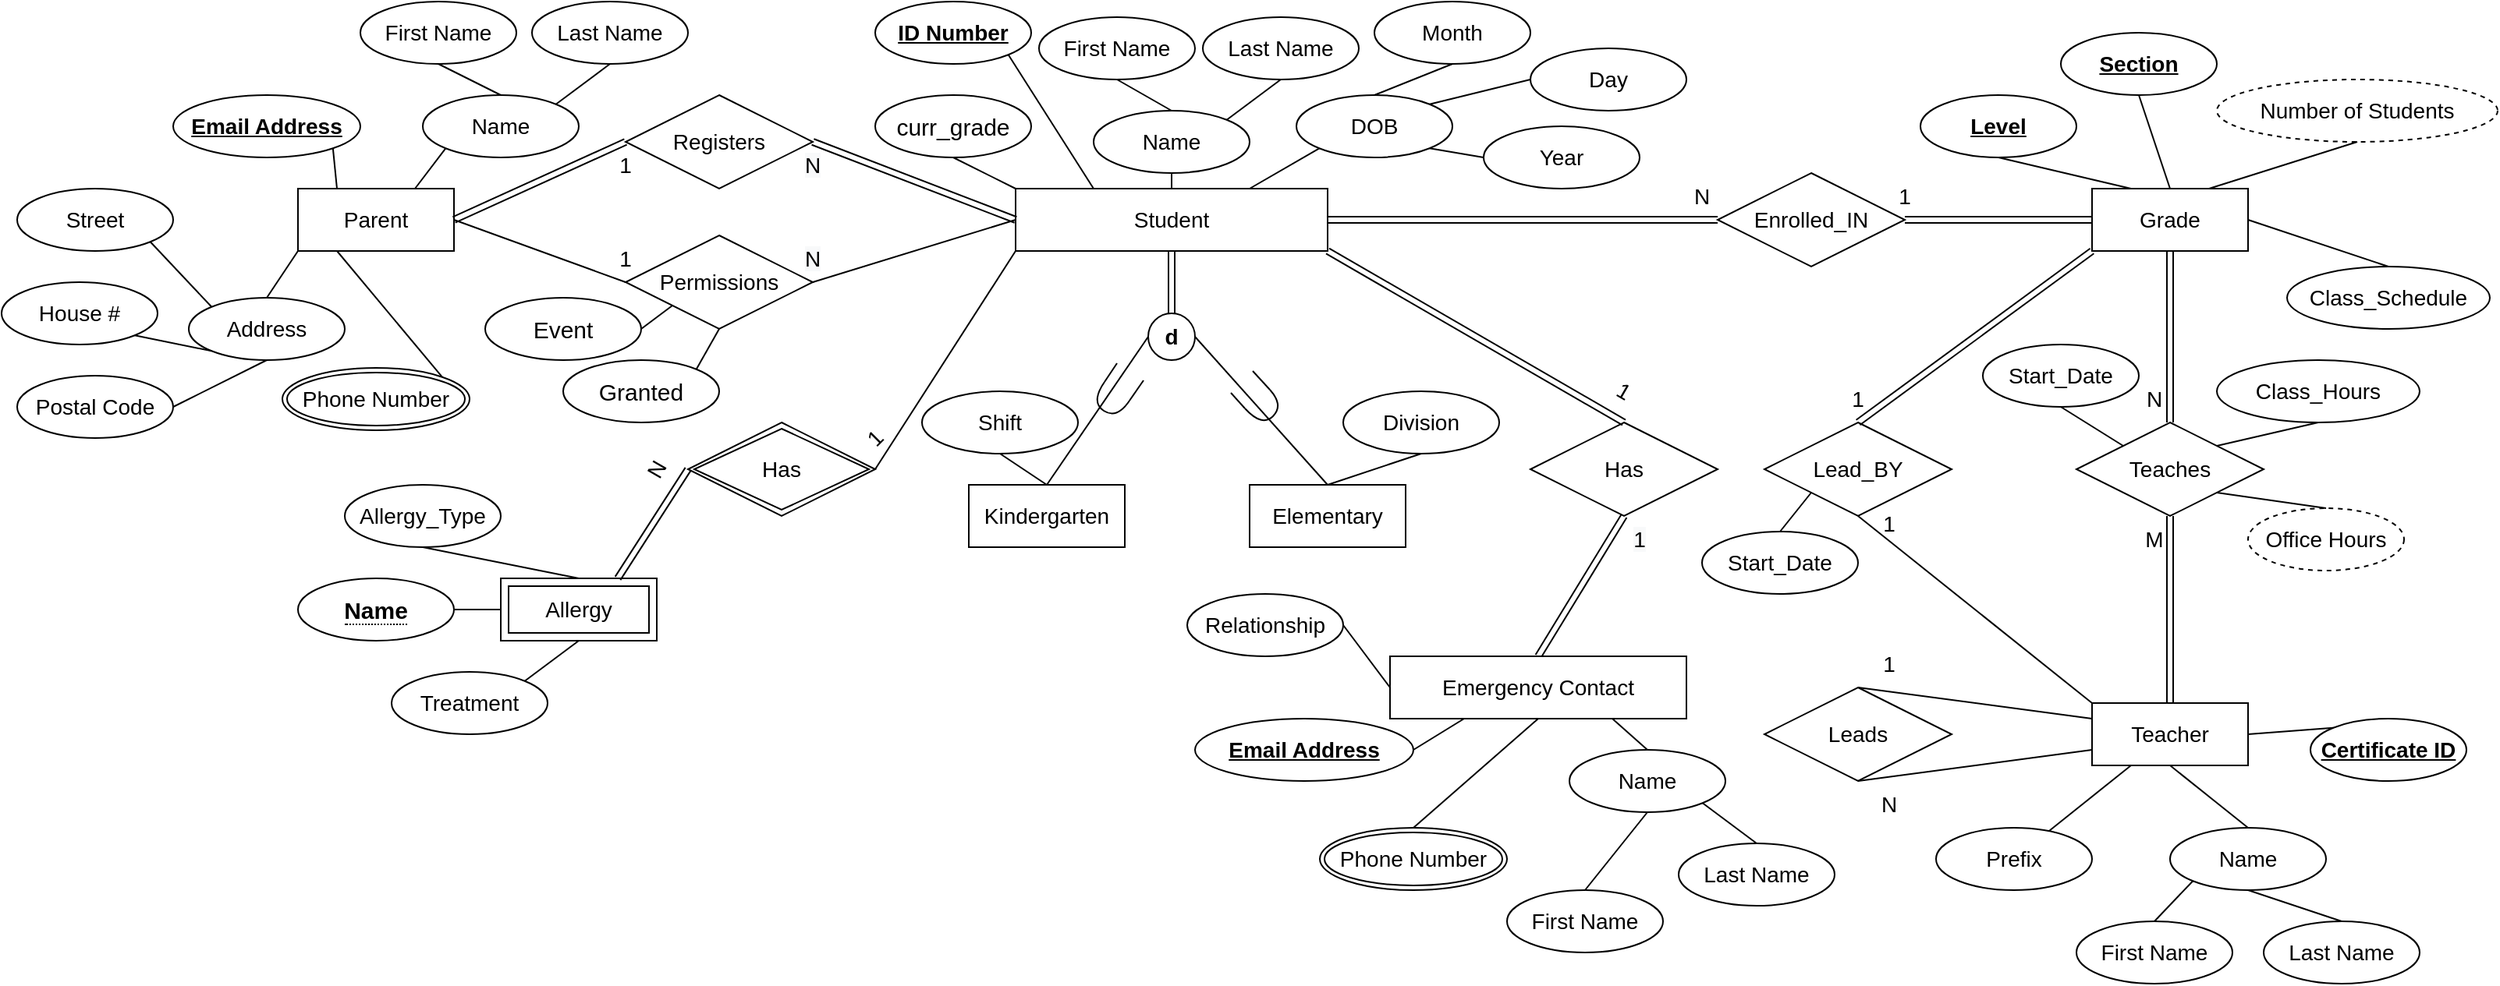 <mxfile version="20.3.7" type="github">
  <diagram id="R2lEEEUBdFMjLlhIrx00" name="Entities">
    <mxGraphModel dx="1976" dy="684" grid="1" gridSize="10" guides="1" tooltips="1" connect="1" arrows="1" fold="1" page="1" pageScale="1" pageWidth="850" pageHeight="1100" math="0" shadow="0" extFonts="Permanent Marker^https://fonts.googleapis.com/css?family=Permanent+Marker">
      <root>
        <mxCell id="0" />
        <mxCell id="1" parent="0" />
        <mxCell id="j6ZGLxwOGD2uzRcKHzLd-1" value="&lt;font style=&quot;font-size: 14px;&quot;&gt;Student&lt;/font&gt;" style="whiteSpace=wrap;html=1;align=center;" vertex="1" parent="1">
          <mxGeometry x="210" y="190" width="200" height="40" as="geometry" />
        </mxCell>
        <mxCell id="j6ZGLxwOGD2uzRcKHzLd-2" value="&lt;u&gt;&lt;b&gt;ID Number&lt;/b&gt;&lt;/u&gt;" style="ellipse;whiteSpace=wrap;html=1;align=center;fontSize=14;" vertex="1" parent="1">
          <mxGeometry x="120" y="70" width="100" height="40" as="geometry" />
        </mxCell>
        <mxCell id="j6ZGLxwOGD2uzRcKHzLd-4" value="" style="endArrow=none;html=1;rounded=0;fontSize=14;entryX=1;entryY=1;entryDx=0;entryDy=0;exitX=0.25;exitY=0;exitDx=0;exitDy=0;" edge="1" parent="1" source="j6ZGLxwOGD2uzRcKHzLd-1" target="j6ZGLxwOGD2uzRcKHzLd-2">
          <mxGeometry relative="1" as="geometry">
            <mxPoint x="380" y="280" as="sourcePoint" />
            <mxPoint x="340" y="140" as="targetPoint" />
          </mxGeometry>
        </mxCell>
        <mxCell id="j6ZGLxwOGD2uzRcKHzLd-6" value="Name" style="ellipse;whiteSpace=wrap;html=1;align=center;fontSize=14;" vertex="1" parent="1">
          <mxGeometry x="260" y="140" width="100" height="40" as="geometry" />
        </mxCell>
        <mxCell id="j6ZGLxwOGD2uzRcKHzLd-7" value="" style="endArrow=none;html=1;rounded=0;fontSize=14;exitX=0.5;exitY=0;exitDx=0;exitDy=0;entryX=0.5;entryY=1;entryDx=0;entryDy=0;" edge="1" parent="1" source="j6ZGLxwOGD2uzRcKHzLd-1" target="j6ZGLxwOGD2uzRcKHzLd-6">
          <mxGeometry relative="1" as="geometry">
            <mxPoint x="380" y="280" as="sourcePoint" />
            <mxPoint x="540" y="280" as="targetPoint" />
          </mxGeometry>
        </mxCell>
        <mxCell id="j6ZGLxwOGD2uzRcKHzLd-8" value="Last Name" style="ellipse;whiteSpace=wrap;html=1;align=center;fontSize=14;" vertex="1" parent="1">
          <mxGeometry x="330" y="80" width="100" height="40" as="geometry" />
        </mxCell>
        <mxCell id="j6ZGLxwOGD2uzRcKHzLd-9" value="First Name" style="ellipse;whiteSpace=wrap;html=1;align=center;fontSize=14;" vertex="1" parent="1">
          <mxGeometry x="225" y="80" width="100" height="40" as="geometry" />
        </mxCell>
        <mxCell id="j6ZGLxwOGD2uzRcKHzLd-10" value="" style="endArrow=none;html=1;rounded=0;fontSize=14;exitX=0.5;exitY=1;exitDx=0;exitDy=0;entryX=0.5;entryY=0;entryDx=0;entryDy=0;" edge="1" parent="1" source="j6ZGLxwOGD2uzRcKHzLd-9" target="j6ZGLxwOGD2uzRcKHzLd-6">
          <mxGeometry relative="1" as="geometry">
            <mxPoint x="380" y="280" as="sourcePoint" />
            <mxPoint x="540" y="280" as="targetPoint" />
          </mxGeometry>
        </mxCell>
        <mxCell id="j6ZGLxwOGD2uzRcKHzLd-11" value="" style="endArrow=none;html=1;rounded=0;fontSize=14;exitX=1;exitY=0;exitDx=0;exitDy=0;entryX=0.5;entryY=1;entryDx=0;entryDy=0;" edge="1" parent="1" source="j6ZGLxwOGD2uzRcKHzLd-6" target="j6ZGLxwOGD2uzRcKHzLd-8">
          <mxGeometry width="50" height="50" relative="1" as="geometry">
            <mxPoint x="430" y="300" as="sourcePoint" />
            <mxPoint x="480" y="250" as="targetPoint" />
          </mxGeometry>
        </mxCell>
        <mxCell id="j6ZGLxwOGD2uzRcKHzLd-12" value="DOB" style="ellipse;whiteSpace=wrap;html=1;align=center;fontSize=14;" vertex="1" parent="1">
          <mxGeometry x="390" y="130" width="100" height="40" as="geometry" />
        </mxCell>
        <mxCell id="j6ZGLxwOGD2uzRcKHzLd-13" value="" style="endArrow=none;html=1;rounded=0;fontSize=14;entryX=0;entryY=1;entryDx=0;entryDy=0;exitX=0.75;exitY=0;exitDx=0;exitDy=0;" edge="1" parent="1" source="j6ZGLxwOGD2uzRcKHzLd-1" target="j6ZGLxwOGD2uzRcKHzLd-12">
          <mxGeometry width="50" height="50" relative="1" as="geometry">
            <mxPoint x="430" y="300" as="sourcePoint" />
            <mxPoint x="480" y="250" as="targetPoint" />
          </mxGeometry>
        </mxCell>
        <mxCell id="j6ZGLxwOGD2uzRcKHzLd-14" value="Day" style="ellipse;whiteSpace=wrap;html=1;align=center;fontSize=14;" vertex="1" parent="1">
          <mxGeometry x="540" y="100" width="100" height="40" as="geometry" />
        </mxCell>
        <mxCell id="j6ZGLxwOGD2uzRcKHzLd-15" value="Year" style="ellipse;whiteSpace=wrap;html=1;align=center;fontSize=14;" vertex="1" parent="1">
          <mxGeometry x="510" y="150" width="100" height="40" as="geometry" />
        </mxCell>
        <mxCell id="j6ZGLxwOGD2uzRcKHzLd-16" value="Month" style="ellipse;whiteSpace=wrap;html=1;align=center;fontSize=14;" vertex="1" parent="1">
          <mxGeometry x="440" y="70" width="100" height="40" as="geometry" />
        </mxCell>
        <mxCell id="j6ZGLxwOGD2uzRcKHzLd-17" value="" style="endArrow=none;html=1;rounded=0;fontSize=14;entryX=0.5;entryY=0;entryDx=0;entryDy=0;exitX=0.5;exitY=1;exitDx=0;exitDy=0;" edge="1" parent="1" source="j6ZGLxwOGD2uzRcKHzLd-16" target="j6ZGLxwOGD2uzRcKHzLd-12">
          <mxGeometry width="50" height="50" relative="1" as="geometry">
            <mxPoint x="430" y="300" as="sourcePoint" />
            <mxPoint x="480" y="250" as="targetPoint" />
          </mxGeometry>
        </mxCell>
        <mxCell id="j6ZGLxwOGD2uzRcKHzLd-18" value="" style="endArrow=none;html=1;rounded=0;fontSize=14;entryX=1;entryY=0;entryDx=0;entryDy=0;exitX=0;exitY=0.5;exitDx=0;exitDy=0;" edge="1" parent="1" source="j6ZGLxwOGD2uzRcKHzLd-14" target="j6ZGLxwOGD2uzRcKHzLd-12">
          <mxGeometry width="50" height="50" relative="1" as="geometry">
            <mxPoint x="430" y="300" as="sourcePoint" />
            <mxPoint x="480" y="250" as="targetPoint" />
          </mxGeometry>
        </mxCell>
        <mxCell id="j6ZGLxwOGD2uzRcKHzLd-19" value="" style="endArrow=none;html=1;rounded=0;fontSize=14;entryX=1;entryY=1;entryDx=0;entryDy=0;exitX=0;exitY=0.5;exitDx=0;exitDy=0;" edge="1" parent="1" source="j6ZGLxwOGD2uzRcKHzLd-15" target="j6ZGLxwOGD2uzRcKHzLd-12">
          <mxGeometry width="50" height="50" relative="1" as="geometry">
            <mxPoint x="430" y="300" as="sourcePoint" />
            <mxPoint x="480" y="250" as="targetPoint" />
          </mxGeometry>
        </mxCell>
        <mxCell id="j6ZGLxwOGD2uzRcKHzLd-20" value="&lt;span data-reactroot=&quot;&quot; class=&quot;notion-enable-hover&quot; data-token-index=&quot;0&quot; style=&quot;&quot;&gt;Kindergarten&lt;/span&gt;" style="whiteSpace=wrap;html=1;align=center;fontSize=14;" vertex="1" parent="1">
          <mxGeometry x="180" y="380" width="100" height="40" as="geometry" />
        </mxCell>
        <mxCell id="j6ZGLxwOGD2uzRcKHzLd-21" value="&lt;span data-reactroot=&quot;&quot; class=&quot;notion-enable-hover&quot; data-token-index=&quot;0&quot; style=&quot;&quot;&gt;Elementary&lt;/span&gt;" style="whiteSpace=wrap;html=1;align=center;fontSize=14;" vertex="1" parent="1">
          <mxGeometry x="360" y="380" width="100" height="40" as="geometry" />
        </mxCell>
        <mxCell id="j6ZGLxwOGD2uzRcKHzLd-22" value="&lt;b&gt;d&lt;/b&gt;" style="ellipse;whiteSpace=wrap;html=1;aspect=fixed;fontSize=14;" vertex="1" parent="1">
          <mxGeometry x="295" y="270" width="30" height="30" as="geometry" />
        </mxCell>
        <mxCell id="j6ZGLxwOGD2uzRcKHzLd-23" value="" style="shape=link;html=1;rounded=0;fontSize=14;entryX=0.5;entryY=1;entryDx=0;entryDy=0;exitX=0.5;exitY=0;exitDx=0;exitDy=0;" edge="1" parent="1" source="j6ZGLxwOGD2uzRcKHzLd-22" target="j6ZGLxwOGD2uzRcKHzLd-1">
          <mxGeometry width="100" relative="1" as="geometry">
            <mxPoint x="330" y="280" as="sourcePoint" />
            <mxPoint x="430" y="280" as="targetPoint" />
          </mxGeometry>
        </mxCell>
        <mxCell id="j6ZGLxwOGD2uzRcKHzLd-24" value="" style="endArrow=none;html=1;rounded=0;fontSize=14;entryX=0;entryY=0.5;entryDx=0;entryDy=0;exitX=0.5;exitY=0;exitDx=0;exitDy=0;" edge="1" parent="1" source="j6ZGLxwOGD2uzRcKHzLd-20" target="j6ZGLxwOGD2uzRcKHzLd-22">
          <mxGeometry width="50" height="50" relative="1" as="geometry">
            <mxPoint x="360" y="300" as="sourcePoint" />
            <mxPoint x="410" y="250" as="targetPoint" />
          </mxGeometry>
        </mxCell>
        <mxCell id="j6ZGLxwOGD2uzRcKHzLd-25" value="" style="endArrow=none;html=1;rounded=0;fontSize=14;entryX=1;entryY=0.5;entryDx=0;entryDy=0;exitX=0.5;exitY=0;exitDx=0;exitDy=0;" edge="1" parent="1" source="j6ZGLxwOGD2uzRcKHzLd-21" target="j6ZGLxwOGD2uzRcKHzLd-22">
          <mxGeometry width="50" height="50" relative="1" as="geometry">
            <mxPoint x="170" y="340" as="sourcePoint" />
            <mxPoint x="305" y="295" as="targetPoint" />
          </mxGeometry>
        </mxCell>
        <mxCell id="j6ZGLxwOGD2uzRcKHzLd-26" value="Shift" style="ellipse;whiteSpace=wrap;html=1;align=center;fontSize=14;" vertex="1" parent="1">
          <mxGeometry x="150" y="320" width="100" height="40" as="geometry" />
        </mxCell>
        <mxCell id="j6ZGLxwOGD2uzRcKHzLd-27" value="Division" style="ellipse;whiteSpace=wrap;html=1;align=center;fontSize=14;" vertex="1" parent="1">
          <mxGeometry x="420" y="320" width="100" height="40" as="geometry" />
        </mxCell>
        <mxCell id="j6ZGLxwOGD2uzRcKHzLd-28" value="" style="endArrow=none;html=1;rounded=0;fontSize=14;entryX=0.5;entryY=1;entryDx=0;entryDy=0;exitX=0.5;exitY=0;exitDx=0;exitDy=0;" edge="1" parent="1" source="j6ZGLxwOGD2uzRcKHzLd-20" target="j6ZGLxwOGD2uzRcKHzLd-26">
          <mxGeometry width="50" height="50" relative="1" as="geometry">
            <mxPoint x="430" y="350" as="sourcePoint" />
            <mxPoint x="480" y="300" as="targetPoint" />
          </mxGeometry>
        </mxCell>
        <mxCell id="j6ZGLxwOGD2uzRcKHzLd-29" value="" style="endArrow=none;html=1;rounded=0;fontSize=14;entryX=0.5;entryY=1;entryDx=0;entryDy=0;exitX=0.5;exitY=0;exitDx=0;exitDy=0;" edge="1" parent="1" source="j6ZGLxwOGD2uzRcKHzLd-21" target="j6ZGLxwOGD2uzRcKHzLd-27">
          <mxGeometry width="50" height="50" relative="1" as="geometry">
            <mxPoint x="310" y="350" as="sourcePoint" />
            <mxPoint x="360" y="300" as="targetPoint" />
          </mxGeometry>
        </mxCell>
        <mxCell id="j6ZGLxwOGD2uzRcKHzLd-33" value="&lt;meta charset=&quot;utf-8&quot;&gt;&lt;span style=&quot;color: rgb(0, 0, 0); font-family: Helvetica; font-size: 14px; font-style: normal; font-variant-ligatures: normal; font-variant-caps: normal; font-weight: 400; letter-spacing: normal; orphans: 2; text-align: center; text-indent: 0px; text-transform: none; widows: 2; word-spacing: 0px; -webkit-text-stroke-width: 0px; background-color: rgb(248, 249, 250); text-decoration-thickness: initial; text-decoration-style: initial; text-decoration-color: initial; float: none; display: inline !important;&quot;&gt;N&lt;/span&gt;" style="text;html=1;strokeColor=none;fillColor=none;align=center;verticalAlign=middle;whiteSpace=wrap;rounded=0;fontSize=14;" vertex="1" parent="1">
          <mxGeometry x="50" y="160" width="60" height="30" as="geometry" />
        </mxCell>
        <mxCell id="j6ZGLxwOGD2uzRcKHzLd-36" value="Registers" style="shape=rhombus;perimeter=rhombusPerimeter;whiteSpace=wrap;html=1;align=center;fontSize=14;" vertex="1" parent="1">
          <mxGeometry x="-40" y="130" width="120" height="60" as="geometry" />
        </mxCell>
        <mxCell id="j6ZGLxwOGD2uzRcKHzLd-37" value="Parent" style="whiteSpace=wrap;html=1;align=center;fontSize=14;" vertex="1" parent="1">
          <mxGeometry x="-250" y="190" width="100" height="40" as="geometry" />
        </mxCell>
        <mxCell id="j6ZGLxwOGD2uzRcKHzLd-39" value="1" style="text;html=1;strokeColor=none;fillColor=none;align=center;verticalAlign=middle;whiteSpace=wrap;rounded=0;fontSize=14;" vertex="1" parent="1">
          <mxGeometry x="-70" y="160" width="60" height="30" as="geometry" />
        </mxCell>
        <mxCell id="j6ZGLxwOGD2uzRcKHzLd-41" value="Name" style="ellipse;whiteSpace=wrap;html=1;align=center;fontSize=14;" vertex="1" parent="1">
          <mxGeometry x="-170" y="130" width="100" height="40" as="geometry" />
        </mxCell>
        <mxCell id="j6ZGLxwOGD2uzRcKHzLd-42" value="Last Name" style="ellipse;whiteSpace=wrap;html=1;align=center;fontSize=14;" vertex="1" parent="1">
          <mxGeometry x="-100" y="70" width="100" height="40" as="geometry" />
        </mxCell>
        <mxCell id="j6ZGLxwOGD2uzRcKHzLd-43" value="First Name" style="ellipse;whiteSpace=wrap;html=1;align=center;fontSize=14;" vertex="1" parent="1">
          <mxGeometry x="-210" y="70" width="100" height="40" as="geometry" />
        </mxCell>
        <mxCell id="j6ZGLxwOGD2uzRcKHzLd-44" value="" style="endArrow=none;html=1;rounded=0;fontSize=14;exitX=0.5;exitY=1;exitDx=0;exitDy=0;entryX=0.5;entryY=0;entryDx=0;entryDy=0;" edge="1" parent="1" source="j6ZGLxwOGD2uzRcKHzLd-43" target="j6ZGLxwOGD2uzRcKHzLd-41">
          <mxGeometry relative="1" as="geometry">
            <mxPoint x="-50" y="270" as="sourcePoint" />
            <mxPoint x="110" y="270" as="targetPoint" />
          </mxGeometry>
        </mxCell>
        <mxCell id="j6ZGLxwOGD2uzRcKHzLd-45" value="" style="endArrow=none;html=1;rounded=0;fontSize=14;exitX=1;exitY=0;exitDx=0;exitDy=0;entryX=0.5;entryY=1;entryDx=0;entryDy=0;" edge="1" parent="1" source="j6ZGLxwOGD2uzRcKHzLd-41" target="j6ZGLxwOGD2uzRcKHzLd-42">
          <mxGeometry width="50" height="50" relative="1" as="geometry">
            <mxPoint y="290" as="sourcePoint" />
            <mxPoint x="50" y="240" as="targetPoint" />
          </mxGeometry>
        </mxCell>
        <mxCell id="j6ZGLxwOGD2uzRcKHzLd-46" value="" style="endArrow=none;html=1;rounded=0;fontSize=14;entryX=0;entryY=1;entryDx=0;entryDy=0;exitX=0.75;exitY=0;exitDx=0;exitDy=0;" edge="1" parent="1" source="j6ZGLxwOGD2uzRcKHzLd-37" target="j6ZGLxwOGD2uzRcKHzLd-41">
          <mxGeometry relative="1" as="geometry">
            <mxPoint x="-210" y="200" as="sourcePoint" />
            <mxPoint x="-50" y="200" as="targetPoint" />
          </mxGeometry>
        </mxCell>
        <mxCell id="j6ZGLxwOGD2uzRcKHzLd-47" value="&lt;b&gt;Email Address&lt;/b&gt;" style="ellipse;whiteSpace=wrap;html=1;align=center;fontStyle=4;fontSize=14;" vertex="1" parent="1">
          <mxGeometry x="-330" y="130" width="120" height="40" as="geometry" />
        </mxCell>
        <mxCell id="j6ZGLxwOGD2uzRcKHzLd-48" value="" style="endArrow=none;html=1;rounded=0;fontSize=14;exitX=1;exitY=1;exitDx=0;exitDy=0;entryX=0.25;entryY=0;entryDx=0;entryDy=0;" edge="1" parent="1" source="j6ZGLxwOGD2uzRcKHzLd-47" target="j6ZGLxwOGD2uzRcKHzLd-37">
          <mxGeometry relative="1" as="geometry">
            <mxPoint x="-210" y="200" as="sourcePoint" />
            <mxPoint x="-50" y="200" as="targetPoint" />
          </mxGeometry>
        </mxCell>
        <mxCell id="j6ZGLxwOGD2uzRcKHzLd-54" value="Address" style="ellipse;whiteSpace=wrap;html=1;align=center;fontSize=14;" vertex="1" parent="1">
          <mxGeometry x="-320" y="260" width="100" height="40" as="geometry" />
        </mxCell>
        <mxCell id="j6ZGLxwOGD2uzRcKHzLd-56" value="" style="endArrow=none;html=1;rounded=0;fontSize=14;entryX=0;entryY=1;entryDx=0;entryDy=0;exitX=0.5;exitY=0;exitDx=0;exitDy=0;" edge="1" parent="1" source="j6ZGLxwOGD2uzRcKHzLd-54" target="j6ZGLxwOGD2uzRcKHzLd-37">
          <mxGeometry relative="1" as="geometry">
            <mxPoint x="-210" y="200" as="sourcePoint" />
            <mxPoint x="-50" y="200" as="targetPoint" />
          </mxGeometry>
        </mxCell>
        <mxCell id="j6ZGLxwOGD2uzRcKHzLd-58" value="Postal Code" style="ellipse;whiteSpace=wrap;html=1;align=center;fontSize=14;" vertex="1" parent="1">
          <mxGeometry x="-430" y="310" width="100" height="40" as="geometry" />
        </mxCell>
        <mxCell id="j6ZGLxwOGD2uzRcKHzLd-59" value="House #" style="ellipse;whiteSpace=wrap;html=1;align=center;fontSize=14;" vertex="1" parent="1">
          <mxGeometry x="-440" y="250" width="100" height="40" as="geometry" />
        </mxCell>
        <mxCell id="j6ZGLxwOGD2uzRcKHzLd-60" value="Street" style="ellipse;whiteSpace=wrap;html=1;align=center;fontSize=14;" vertex="1" parent="1">
          <mxGeometry x="-430" y="190" width="100" height="40" as="geometry" />
        </mxCell>
        <mxCell id="j6ZGLxwOGD2uzRcKHzLd-61" value="" style="endArrow=none;html=1;rounded=0;fontSize=14;exitX=1;exitY=1;exitDx=0;exitDy=0;entryX=0;entryY=0;entryDx=0;entryDy=0;" edge="1" parent="1" source="j6ZGLxwOGD2uzRcKHzLd-60" target="j6ZGLxwOGD2uzRcKHzLd-54">
          <mxGeometry relative="1" as="geometry">
            <mxPoint x="-210" y="200" as="sourcePoint" />
            <mxPoint x="-50" y="200" as="targetPoint" />
          </mxGeometry>
        </mxCell>
        <mxCell id="j6ZGLxwOGD2uzRcKHzLd-62" value="" style="endArrow=none;html=1;rounded=0;fontSize=14;exitX=1;exitY=1;exitDx=0;exitDy=0;entryX=0;entryY=1;entryDx=0;entryDy=0;" edge="1" parent="1" source="j6ZGLxwOGD2uzRcKHzLd-59" target="j6ZGLxwOGD2uzRcKHzLd-54">
          <mxGeometry relative="1" as="geometry">
            <mxPoint x="-210" y="200" as="sourcePoint" />
            <mxPoint x="-50" y="200" as="targetPoint" />
          </mxGeometry>
        </mxCell>
        <mxCell id="j6ZGLxwOGD2uzRcKHzLd-63" value="" style="endArrow=none;html=1;rounded=0;fontSize=14;exitX=0.5;exitY=1;exitDx=0;exitDy=0;entryX=1;entryY=0.5;entryDx=0;entryDy=0;" edge="1" parent="1" source="j6ZGLxwOGD2uzRcKHzLd-54" target="j6ZGLxwOGD2uzRcKHzLd-58">
          <mxGeometry relative="1" as="geometry">
            <mxPoint x="-210" y="200" as="sourcePoint" />
            <mxPoint x="-50" y="200" as="targetPoint" />
          </mxGeometry>
        </mxCell>
        <mxCell id="j6ZGLxwOGD2uzRcKHzLd-64" value="Phone Number" style="ellipse;shape=doubleEllipse;margin=3;whiteSpace=wrap;html=1;align=center;fontSize=14;" vertex="1" parent="1">
          <mxGeometry x="-260" y="305" width="120" height="40" as="geometry" />
        </mxCell>
        <mxCell id="j6ZGLxwOGD2uzRcKHzLd-65" value="" style="endArrow=none;html=1;rounded=0;fontSize=14;exitX=0.25;exitY=1;exitDx=0;exitDy=0;entryX=1;entryY=0;entryDx=0;entryDy=0;" edge="1" parent="1" source="j6ZGLxwOGD2uzRcKHzLd-37" target="j6ZGLxwOGD2uzRcKHzLd-64">
          <mxGeometry relative="1" as="geometry">
            <mxPoint x="-210" y="190" as="sourcePoint" />
            <mxPoint x="-50" y="190" as="targetPoint" />
          </mxGeometry>
        </mxCell>
        <mxCell id="j6ZGLxwOGD2uzRcKHzLd-66" value="Has" style="shape=rhombus;double=1;perimeter=rhombusPerimeter;whiteSpace=wrap;html=1;align=center;fontSize=14;" vertex="1" parent="1">
          <mxGeometry y="340" width="120" height="60" as="geometry" />
        </mxCell>
        <mxCell id="j6ZGLxwOGD2uzRcKHzLd-67" value="" style="endArrow=none;html=1;rounded=0;fontSize=14;entryX=0;entryY=1;entryDx=0;entryDy=0;exitX=1;exitY=0.5;exitDx=0;exitDy=0;" edge="1" parent="1" source="j6ZGLxwOGD2uzRcKHzLd-66" target="j6ZGLxwOGD2uzRcKHzLd-1">
          <mxGeometry relative="1" as="geometry">
            <mxPoint x="-50" y="260" as="sourcePoint" />
            <mxPoint x="110" y="260" as="targetPoint" />
          </mxGeometry>
        </mxCell>
        <mxCell id="j6ZGLxwOGD2uzRcKHzLd-68" value="1" style="text;html=1;strokeColor=none;fillColor=none;align=center;verticalAlign=middle;whiteSpace=wrap;rounded=0;fontSize=14;rotation=-45;" vertex="1" parent="1">
          <mxGeometry x="90" y="335" width="60" height="30" as="geometry" />
        </mxCell>
        <mxCell id="j6ZGLxwOGD2uzRcKHzLd-69" value="Allergy" style="shape=ext;margin=3;double=1;whiteSpace=wrap;html=1;align=center;fontSize=14;" vertex="1" parent="1">
          <mxGeometry x="-120" y="440" width="100" height="40" as="geometry" />
        </mxCell>
        <mxCell id="j6ZGLxwOGD2uzRcKHzLd-71" value="N" style="text;html=1;strokeColor=none;fillColor=none;align=center;verticalAlign=middle;whiteSpace=wrap;rounded=0;fontSize=14;rotation=-60;" vertex="1" parent="1">
          <mxGeometry x="-50" y="355" width="60" height="30" as="geometry" />
        </mxCell>
        <mxCell id="j6ZGLxwOGD2uzRcKHzLd-74" value="Treatment" style="ellipse;whiteSpace=wrap;html=1;align=center;fontSize=14;" vertex="1" parent="1">
          <mxGeometry x="-190" y="500" width="100" height="40" as="geometry" />
        </mxCell>
        <mxCell id="j6ZGLxwOGD2uzRcKHzLd-75" value="" style="endArrow=none;html=1;rounded=0;fontSize=14;entryX=0.5;entryY=0;entryDx=0;entryDy=0;exitX=0.5;exitY=1;exitDx=0;exitDy=0;" edge="1" parent="1" source="j6ZGLxwOGD2uzRcKHzLd-202" target="j6ZGLxwOGD2uzRcKHzLd-69">
          <mxGeometry relative="1" as="geometry">
            <mxPoint x="-140" y="420" as="sourcePoint" />
            <mxPoint x="-60" y="430" as="targetPoint" />
          </mxGeometry>
        </mxCell>
        <mxCell id="j6ZGLxwOGD2uzRcKHzLd-76" value="" style="endArrow=none;html=1;rounded=0;fontSize=14;entryX=0;entryY=0.5;entryDx=0;entryDy=0;exitX=1;exitY=0.5;exitDx=0;exitDy=0;" edge="1" parent="1" source="j6ZGLxwOGD2uzRcKHzLd-78" target="j6ZGLxwOGD2uzRcKHzLd-69">
          <mxGeometry relative="1" as="geometry">
            <mxPoint x="-140" y="460" as="sourcePoint" />
            <mxPoint x="-60" y="430" as="targetPoint" />
          </mxGeometry>
        </mxCell>
        <mxCell id="j6ZGLxwOGD2uzRcKHzLd-77" value="" style="endArrow=none;html=1;rounded=0;fontSize=14;entryX=0.5;entryY=1;entryDx=0;entryDy=0;exitX=1;exitY=0;exitDx=0;exitDy=0;" edge="1" parent="1" source="j6ZGLxwOGD2uzRcKHzLd-74" target="j6ZGLxwOGD2uzRcKHzLd-69">
          <mxGeometry relative="1" as="geometry">
            <mxPoint x="-220" y="430" as="sourcePoint" />
            <mxPoint x="-60" y="430" as="targetPoint" />
          </mxGeometry>
        </mxCell>
        <mxCell id="j6ZGLxwOGD2uzRcKHzLd-78" value="&lt;span style=&quot;border-bottom: 1px dotted&quot;&gt;&lt;b&gt;&lt;font style=&quot;font-size: 15px;&quot;&gt;Name&lt;/font&gt;&lt;/b&gt;&lt;/span&gt;" style="ellipse;whiteSpace=wrap;html=1;align=center;fontSize=14;" vertex="1" parent="1">
          <mxGeometry x="-250" y="440" width="100" height="40" as="geometry" />
        </mxCell>
        <mxCell id="j6ZGLxwOGD2uzRcKHzLd-80" value="Has" style="shape=rhombus;perimeter=rhombusPerimeter;whiteSpace=wrap;html=1;align=center;fontSize=14;" vertex="1" parent="1">
          <mxGeometry x="540" y="340" width="120" height="60" as="geometry" />
        </mxCell>
        <mxCell id="j6ZGLxwOGD2uzRcKHzLd-81" value="" style="shape=link;html=1;rounded=0;fontSize=14;entryX=0.5;entryY=1;entryDx=0;entryDy=0;exitX=0.5;exitY=0;exitDx=0;exitDy=0;" edge="1" parent="1" source="j6ZGLxwOGD2uzRcKHzLd-84" target="j6ZGLxwOGD2uzRcKHzLd-80">
          <mxGeometry width="100" relative="1" as="geometry">
            <mxPoint x="600" y="480" as="sourcePoint" />
            <mxPoint x="510" y="300" as="targetPoint" />
          </mxGeometry>
        </mxCell>
        <mxCell id="j6ZGLxwOGD2uzRcKHzLd-82" value="1" style="text;html=1;strokeColor=none;fillColor=none;align=center;verticalAlign=middle;whiteSpace=wrap;rounded=0;fontSize=14;rotation=30;" vertex="1" parent="1">
          <mxGeometry x="570" y="305" width="60" height="30" as="geometry" />
        </mxCell>
        <mxCell id="j6ZGLxwOGD2uzRcKHzLd-83" value="&lt;span style=&quot;color: rgb(0, 0, 0); font-family: Helvetica; font-size: 14px; font-style: normal; font-variant-ligatures: normal; font-variant-caps: normal; font-weight: 400; letter-spacing: normal; orphans: 2; text-align: center; text-indent: 0px; text-transform: none; widows: 2; word-spacing: 0px; -webkit-text-stroke-width: 0px; background-color: rgb(248, 249, 250); text-decoration-thickness: initial; text-decoration-style: initial; text-decoration-color: initial; float: none; display: inline !important;&quot;&gt;1&lt;/span&gt;" style="text;html=1;strokeColor=none;fillColor=none;align=center;verticalAlign=middle;whiteSpace=wrap;rounded=0;fontSize=14;" vertex="1" parent="1">
          <mxGeometry x="580" y="400" width="60" height="30" as="geometry" />
        </mxCell>
        <mxCell id="j6ZGLxwOGD2uzRcKHzLd-84" value="Emergency Contact" style="whiteSpace=wrap;html=1;align=center;fontSize=14;" vertex="1" parent="1">
          <mxGeometry x="450" y="490" width="190" height="40" as="geometry" />
        </mxCell>
        <mxCell id="j6ZGLxwOGD2uzRcKHzLd-85" value="&lt;b&gt;Email Address&lt;/b&gt;" style="ellipse;whiteSpace=wrap;html=1;align=center;fontStyle=4;fontSize=14;" vertex="1" parent="1">
          <mxGeometry x="325" y="530" width="140" height="40" as="geometry" />
        </mxCell>
        <mxCell id="j6ZGLxwOGD2uzRcKHzLd-87" value="Relationship" style="ellipse;whiteSpace=wrap;html=1;align=center;fontSize=14;" vertex="1" parent="1">
          <mxGeometry x="320" y="450" width="100" height="40" as="geometry" />
        </mxCell>
        <mxCell id="j6ZGLxwOGD2uzRcKHzLd-88" value="Name" style="ellipse;whiteSpace=wrap;html=1;align=center;fontSize=14;" vertex="1" parent="1">
          <mxGeometry x="565" y="550" width="100" height="40" as="geometry" />
        </mxCell>
        <mxCell id="j6ZGLxwOGD2uzRcKHzLd-89" value="Last Name" style="ellipse;whiteSpace=wrap;html=1;align=center;fontSize=14;" vertex="1" parent="1">
          <mxGeometry x="635" y="610" width="100" height="40" as="geometry" />
        </mxCell>
        <mxCell id="j6ZGLxwOGD2uzRcKHzLd-90" value="First Name" style="ellipse;whiteSpace=wrap;html=1;align=center;fontSize=14;" vertex="1" parent="1">
          <mxGeometry x="525" y="640" width="100" height="40" as="geometry" />
        </mxCell>
        <mxCell id="j6ZGLxwOGD2uzRcKHzLd-91" value="" style="endArrow=none;html=1;rounded=0;fontSize=14;exitX=1;exitY=0.5;exitDx=0;exitDy=0;entryX=0;entryY=0.5;entryDx=0;entryDy=0;" edge="1" parent="1" source="j6ZGLxwOGD2uzRcKHzLd-87" target="j6ZGLxwOGD2uzRcKHzLd-84">
          <mxGeometry relative="1" as="geometry">
            <mxPoint x="465" y="460" as="sourcePoint" />
            <mxPoint x="625" y="460" as="targetPoint" />
          </mxGeometry>
        </mxCell>
        <mxCell id="j6ZGLxwOGD2uzRcKHzLd-92" value="" style="endArrow=none;html=1;rounded=0;fontSize=14;exitX=1;exitY=0.5;exitDx=0;exitDy=0;entryX=0.25;entryY=1;entryDx=0;entryDy=0;" edge="1" parent="1" source="j6ZGLxwOGD2uzRcKHzLd-85" target="j6ZGLxwOGD2uzRcKHzLd-84">
          <mxGeometry relative="1" as="geometry">
            <mxPoint x="465" y="460" as="sourcePoint" />
            <mxPoint x="625" y="460" as="targetPoint" />
          </mxGeometry>
        </mxCell>
        <mxCell id="j6ZGLxwOGD2uzRcKHzLd-93" value="" style="endArrow=none;html=1;rounded=0;fontSize=14;entryX=0.5;entryY=1;entryDx=0;entryDy=0;exitX=0.5;exitY=0;exitDx=0;exitDy=0;" edge="1" parent="1" source="j6ZGLxwOGD2uzRcKHzLd-203" target="j6ZGLxwOGD2uzRcKHzLd-84">
          <mxGeometry relative="1" as="geometry">
            <mxPoint x="480" y="590" as="sourcePoint" />
            <mxPoint x="625" y="460" as="targetPoint" />
          </mxGeometry>
        </mxCell>
        <mxCell id="j6ZGLxwOGD2uzRcKHzLd-94" value="" style="endArrow=none;html=1;rounded=0;fontSize=14;exitX=0.75;exitY=1;exitDx=0;exitDy=0;entryX=0.5;entryY=0;entryDx=0;entryDy=0;" edge="1" parent="1" source="j6ZGLxwOGD2uzRcKHzLd-84" target="j6ZGLxwOGD2uzRcKHzLd-88">
          <mxGeometry relative="1" as="geometry">
            <mxPoint x="465" y="460" as="sourcePoint" />
            <mxPoint x="625" y="460" as="targetPoint" />
          </mxGeometry>
        </mxCell>
        <mxCell id="j6ZGLxwOGD2uzRcKHzLd-96" value="" style="endArrow=none;html=1;rounded=0;fontSize=14;entryX=0.5;entryY=1;entryDx=0;entryDy=0;exitX=0.5;exitY=0;exitDx=0;exitDy=0;" edge="1" parent="1" source="j6ZGLxwOGD2uzRcKHzLd-90" target="j6ZGLxwOGD2uzRcKHzLd-88">
          <mxGeometry relative="1" as="geometry">
            <mxPoint x="465" y="460" as="sourcePoint" />
            <mxPoint x="625" y="460" as="targetPoint" />
          </mxGeometry>
        </mxCell>
        <mxCell id="j6ZGLxwOGD2uzRcKHzLd-97" value="" style="endArrow=none;html=1;rounded=0;fontSize=14;entryX=0.5;entryY=0;entryDx=0;entryDy=0;exitX=1;exitY=1;exitDx=0;exitDy=0;" edge="1" parent="1" source="j6ZGLxwOGD2uzRcKHzLd-88" target="j6ZGLxwOGD2uzRcKHzLd-89">
          <mxGeometry relative="1" as="geometry">
            <mxPoint x="465" y="460" as="sourcePoint" />
            <mxPoint x="625" y="460" as="targetPoint" />
          </mxGeometry>
        </mxCell>
        <mxCell id="j6ZGLxwOGD2uzRcKHzLd-101" value="Enrolled_IN" style="shape=rhombus;perimeter=rhombusPerimeter;whiteSpace=wrap;html=1;align=center;fontSize=14;" vertex="1" parent="1">
          <mxGeometry x="660" y="180" width="120" height="60" as="geometry" />
        </mxCell>
        <mxCell id="j6ZGLxwOGD2uzRcKHzLd-102" value="Grade" style="whiteSpace=wrap;html=1;align=center;fontSize=14;" vertex="1" parent="1">
          <mxGeometry x="900" y="190" width="100" height="40" as="geometry" />
        </mxCell>
        <mxCell id="j6ZGLxwOGD2uzRcKHzLd-104" value="" style="shape=link;html=1;rounded=0;fontSize=14;exitX=1;exitY=0.5;exitDx=0;exitDy=0;" edge="1" parent="1" source="j6ZGLxwOGD2uzRcKHzLd-1" target="j6ZGLxwOGD2uzRcKHzLd-101">
          <mxGeometry width="100" relative="1" as="geometry">
            <mxPoint x="740" y="280" as="sourcePoint" />
            <mxPoint x="840" y="280" as="targetPoint" />
          </mxGeometry>
        </mxCell>
        <mxCell id="j6ZGLxwOGD2uzRcKHzLd-105" value="" style="shape=link;html=1;rounded=0;fontSize=14;exitX=1;exitY=0.5;exitDx=0;exitDy=0;entryX=0;entryY=0.5;entryDx=0;entryDy=0;" edge="1" parent="1" source="j6ZGLxwOGD2uzRcKHzLd-101" target="j6ZGLxwOGD2uzRcKHzLd-102">
          <mxGeometry width="100" relative="1" as="geometry">
            <mxPoint x="740" y="280" as="sourcePoint" />
            <mxPoint x="840" y="280" as="targetPoint" />
          </mxGeometry>
        </mxCell>
        <mxCell id="j6ZGLxwOGD2uzRcKHzLd-106" value="N" style="text;html=1;strokeColor=none;fillColor=none;align=center;verticalAlign=middle;whiteSpace=wrap;rounded=0;fontSize=14;" vertex="1" parent="1">
          <mxGeometry x="620" y="180" width="60" height="30" as="geometry" />
        </mxCell>
        <mxCell id="j6ZGLxwOGD2uzRcKHzLd-107" value="1" style="text;html=1;strokeColor=none;fillColor=none;align=center;verticalAlign=middle;whiteSpace=wrap;rounded=0;fontSize=14;" vertex="1" parent="1">
          <mxGeometry x="750" y="180" width="60" height="30" as="geometry" />
        </mxCell>
        <mxCell id="j6ZGLxwOGD2uzRcKHzLd-109" value="" style="shape=link;html=1;rounded=0;fontSize=14;entryX=0.5;entryY=0;entryDx=0;entryDy=0;exitX=1;exitY=1;exitDx=0;exitDy=0;" edge="1" parent="1" source="j6ZGLxwOGD2uzRcKHzLd-1" target="j6ZGLxwOGD2uzRcKHzLd-80">
          <mxGeometry width="100" relative="1" as="geometry">
            <mxPoint x="340" y="280" as="sourcePoint" />
            <mxPoint x="440" y="280" as="targetPoint" />
          </mxGeometry>
        </mxCell>
        <mxCell id="j6ZGLxwOGD2uzRcKHzLd-110" value="Teaches" style="shape=rhombus;perimeter=rhombusPerimeter;whiteSpace=wrap;html=1;align=center;fontSize=14;" vertex="1" parent="1">
          <mxGeometry x="890" y="340" width="120" height="60" as="geometry" />
        </mxCell>
        <mxCell id="j6ZGLxwOGD2uzRcKHzLd-111" value="" style="shape=link;html=1;rounded=0;fontSize=14;entryX=0.5;entryY=1;entryDx=0;entryDy=0;exitX=0.5;exitY=0;exitDx=0;exitDy=0;" edge="1" parent="1" source="j6ZGLxwOGD2uzRcKHzLd-110" target="j6ZGLxwOGD2uzRcKHzLd-102">
          <mxGeometry width="100" relative="1" as="geometry">
            <mxPoint x="740" y="350" as="sourcePoint" />
            <mxPoint x="840" y="350" as="targetPoint" />
          </mxGeometry>
        </mxCell>
        <mxCell id="j6ZGLxwOGD2uzRcKHzLd-112" value="Teacher" style="whiteSpace=wrap;html=1;align=center;fontSize=14;" vertex="1" parent="1">
          <mxGeometry x="900" y="520" width="100" height="40" as="geometry" />
        </mxCell>
        <mxCell id="j6ZGLxwOGD2uzRcKHzLd-113" value="" style="shape=link;html=1;rounded=0;fontSize=14;exitX=0.5;exitY=1;exitDx=0;exitDy=0;entryX=0.5;entryY=0;entryDx=0;entryDy=0;" edge="1" parent="1" source="j6ZGLxwOGD2uzRcKHzLd-110" target="j6ZGLxwOGD2uzRcKHzLd-112">
          <mxGeometry width="100" relative="1" as="geometry">
            <mxPoint x="920" y="420" as="sourcePoint" />
            <mxPoint x="1020" y="420" as="targetPoint" />
          </mxGeometry>
        </mxCell>
        <mxCell id="j6ZGLxwOGD2uzRcKHzLd-114" value="Class_Hours" style="ellipse;whiteSpace=wrap;html=1;align=center;fontSize=14;" vertex="1" parent="1">
          <mxGeometry x="980" y="300" width="130" height="40" as="geometry" />
        </mxCell>
        <mxCell id="j6ZGLxwOGD2uzRcKHzLd-115" value="Start_Date" style="ellipse;whiteSpace=wrap;html=1;align=center;fontSize=14;" vertex="1" parent="1">
          <mxGeometry x="830" y="290" width="100" height="40" as="geometry" />
        </mxCell>
        <mxCell id="j6ZGLxwOGD2uzRcKHzLd-116" value="" style="endArrow=none;html=1;rounded=0;fontSize=14;exitX=0.5;exitY=1;exitDx=0;exitDy=0;entryX=0;entryY=0;entryDx=0;entryDy=0;" edge="1" parent="1" source="j6ZGLxwOGD2uzRcKHzLd-115" target="j6ZGLxwOGD2uzRcKHzLd-110">
          <mxGeometry relative="1" as="geometry">
            <mxPoint x="850" y="380" as="sourcePoint" />
            <mxPoint x="1010" y="380" as="targetPoint" />
          </mxGeometry>
        </mxCell>
        <mxCell id="j6ZGLxwOGD2uzRcKHzLd-117" value="" style="endArrow=none;html=1;rounded=0;fontSize=14;entryX=0.5;entryY=1;entryDx=0;entryDy=0;exitX=1;exitY=0;exitDx=0;exitDy=0;" edge="1" parent="1" source="j6ZGLxwOGD2uzRcKHzLd-110" target="j6ZGLxwOGD2uzRcKHzLd-114">
          <mxGeometry relative="1" as="geometry">
            <mxPoint x="850" y="380" as="sourcePoint" />
            <mxPoint x="1010" y="380" as="targetPoint" />
          </mxGeometry>
        </mxCell>
        <mxCell id="j6ZGLxwOGD2uzRcKHzLd-118" value="N" style="text;html=1;strokeColor=none;fillColor=none;align=center;verticalAlign=middle;whiteSpace=wrap;rounded=0;fontSize=14;" vertex="1" parent="1">
          <mxGeometry x="910" y="310" width="60" height="30" as="geometry" />
        </mxCell>
        <mxCell id="j6ZGLxwOGD2uzRcKHzLd-119" value="M" style="text;html=1;strokeColor=none;fillColor=none;align=center;verticalAlign=middle;whiteSpace=wrap;rounded=0;fontSize=14;" vertex="1" parent="1">
          <mxGeometry x="910" y="400" width="60" height="30" as="geometry" />
        </mxCell>
        <mxCell id="j6ZGLxwOGD2uzRcKHzLd-136" value="" style="group;strokeWidth=7;rotation=-235;" vertex="1" connectable="0" parent="1">
          <mxGeometry x="260" y="310" width="30" height="20" as="geometry" />
        </mxCell>
        <mxCell id="j6ZGLxwOGD2uzRcKHzLd-133" value="" style="endArrow=none;html=1;rounded=0;fontSize=14;" edge="1" parent="j6ZGLxwOGD2uzRcKHzLd-136">
          <mxGeometry width="50" height="50" relative="1" as="geometry">
            <mxPoint x="32" y="3" as="sourcePoint" />
            <mxPoint x="23" y="16" as="targetPoint" />
          </mxGeometry>
        </mxCell>
        <mxCell id="j6ZGLxwOGD2uzRcKHzLd-134" value="" style="endArrow=none;html=1;rounded=0;fontSize=14;" edge="1" parent="j6ZGLxwOGD2uzRcKHzLd-136">
          <mxGeometry width="50" height="50" relative="1" as="geometry">
            <mxPoint x="15" y="-8" as="sourcePoint" />
            <mxPoint x="7" y="4" as="targetPoint" />
          </mxGeometry>
        </mxCell>
        <mxCell id="j6ZGLxwOGD2uzRcKHzLd-135" value="" style="curved=1;endArrow=none;html=1;rounded=0;fontSize=14;endFill=0;" edge="1" parent="j6ZGLxwOGD2uzRcKHzLd-136">
          <mxGeometry width="50" height="50" relative="1" as="geometry">
            <mxPoint x="7" y="4" as="sourcePoint" />
            <mxPoint x="23" y="16" as="targetPoint" />
            <Array as="points">
              <mxPoint x="-2" y="17" />
              <mxPoint x="15" y="28" />
            </Array>
          </mxGeometry>
        </mxCell>
        <mxCell id="j6ZGLxwOGD2uzRcKHzLd-141" value="" style="group;strokeWidth=7;rotation=49;" vertex="1" connectable="0" parent="1">
          <mxGeometry x="350" y="315" width="30" height="20" as="geometry" />
        </mxCell>
        <mxCell id="j6ZGLxwOGD2uzRcKHzLd-142" value="" style="endArrow=none;html=1;rounded=0;fontSize=14;" edge="1" parent="j6ZGLxwOGD2uzRcKHzLd-141">
          <mxGeometry width="50" height="50" relative="1" as="geometry">
            <mxPoint x="12" y="-8" as="sourcePoint" />
            <mxPoint x="23" y="4" as="targetPoint" />
          </mxGeometry>
        </mxCell>
        <mxCell id="j6ZGLxwOGD2uzRcKHzLd-143" value="" style="endArrow=none;html=1;rounded=0;fontSize=14;" edge="1" parent="j6ZGLxwOGD2uzRcKHzLd-141">
          <mxGeometry width="50" height="50" relative="1" as="geometry">
            <mxPoint x="-2" y="6" as="sourcePoint" />
            <mxPoint x="7" y="16" as="targetPoint" />
          </mxGeometry>
        </mxCell>
        <mxCell id="j6ZGLxwOGD2uzRcKHzLd-144" value="" style="curved=1;endArrow=none;html=1;rounded=0;fontSize=14;endFill=0;" edge="1" parent="j6ZGLxwOGD2uzRcKHzLd-141">
          <mxGeometry width="50" height="50" relative="1" as="geometry">
            <mxPoint x="7" y="16" as="sourcePoint" />
            <mxPoint x="23" y="4" as="targetPoint" />
            <Array as="points">
              <mxPoint x="18" y="28" />
              <mxPoint x="32" y="14" />
            </Array>
          </mxGeometry>
        </mxCell>
        <mxCell id="j6ZGLxwOGD2uzRcKHzLd-162" value="Last Name" style="ellipse;whiteSpace=wrap;html=1;align=center;strokeWidth=1;fontSize=14;" vertex="1" parent="1">
          <mxGeometry x="1010" y="660" width="100" height="40" as="geometry" />
        </mxCell>
        <mxCell id="j6ZGLxwOGD2uzRcKHzLd-163" value="First Name" style="ellipse;whiteSpace=wrap;html=1;align=center;strokeWidth=1;fontSize=14;" vertex="1" parent="1">
          <mxGeometry x="890" y="660" width="100" height="40" as="geometry" />
        </mxCell>
        <mxCell id="j6ZGLxwOGD2uzRcKHzLd-164" value="Name" style="ellipse;whiteSpace=wrap;html=1;align=center;strokeWidth=1;fontSize=14;" vertex="1" parent="1">
          <mxGeometry x="950" y="600" width="100" height="40" as="geometry" />
        </mxCell>
        <mxCell id="j6ZGLxwOGD2uzRcKHzLd-165" value="&lt;u&gt;&lt;b&gt;Certificate ID&lt;/b&gt;&lt;/u&gt;" style="ellipse;whiteSpace=wrap;html=1;align=center;strokeWidth=1;fontSize=14;" vertex="1" parent="1">
          <mxGeometry x="1040" y="530" width="100" height="40" as="geometry" />
        </mxCell>
        <mxCell id="j6ZGLxwOGD2uzRcKHzLd-166" value="Prefix" style="ellipse;whiteSpace=wrap;html=1;align=center;strokeWidth=1;fontSize=14;" vertex="1" parent="1">
          <mxGeometry x="800" y="600" width="100" height="40" as="geometry" />
        </mxCell>
        <mxCell id="j6ZGLxwOGD2uzRcKHzLd-167" value="" style="endArrow=none;html=1;rounded=0;fontSize=14;exitX=0;exitY=0;exitDx=0;exitDy=0;entryX=1;entryY=0.5;entryDx=0;entryDy=0;" edge="1" parent="1" source="j6ZGLxwOGD2uzRcKHzLd-165" target="j6ZGLxwOGD2uzRcKHzLd-112">
          <mxGeometry relative="1" as="geometry">
            <mxPoint x="880" y="530" as="sourcePoint" />
            <mxPoint x="1040" y="530" as="targetPoint" />
          </mxGeometry>
        </mxCell>
        <mxCell id="j6ZGLxwOGD2uzRcKHzLd-168" value="" style="endArrow=none;html=1;rounded=0;fontSize=14;entryX=0.25;entryY=1;entryDx=0;entryDy=0;" edge="1" parent="1" source="j6ZGLxwOGD2uzRcKHzLd-166" target="j6ZGLxwOGD2uzRcKHzLd-112">
          <mxGeometry relative="1" as="geometry">
            <mxPoint x="880" y="530" as="sourcePoint" />
            <mxPoint x="1040" y="530" as="targetPoint" />
          </mxGeometry>
        </mxCell>
        <mxCell id="j6ZGLxwOGD2uzRcKHzLd-169" value="" style="endArrow=none;html=1;rounded=0;fontSize=14;entryX=0.5;entryY=1;entryDx=0;entryDy=0;exitX=0.5;exitY=0;exitDx=0;exitDy=0;" edge="1" parent="1" source="j6ZGLxwOGD2uzRcKHzLd-164" target="j6ZGLxwOGD2uzRcKHzLd-112">
          <mxGeometry relative="1" as="geometry">
            <mxPoint x="880" y="530" as="sourcePoint" />
            <mxPoint x="1040" y="530" as="targetPoint" />
          </mxGeometry>
        </mxCell>
        <mxCell id="j6ZGLxwOGD2uzRcKHzLd-170" value="" style="endArrow=none;html=1;rounded=0;fontSize=14;exitX=0.5;exitY=0;exitDx=0;exitDy=0;entryX=0;entryY=1;entryDx=0;entryDy=0;" edge="1" parent="1" source="j6ZGLxwOGD2uzRcKHzLd-163" target="j6ZGLxwOGD2uzRcKHzLd-164">
          <mxGeometry relative="1" as="geometry">
            <mxPoint x="880" y="530" as="sourcePoint" />
            <mxPoint x="1040" y="530" as="targetPoint" />
          </mxGeometry>
        </mxCell>
        <mxCell id="j6ZGLxwOGD2uzRcKHzLd-171" value="" style="endArrow=none;html=1;rounded=0;fontSize=14;entryX=0.5;entryY=0;entryDx=0;entryDy=0;exitX=0.5;exitY=1;exitDx=0;exitDy=0;" edge="1" parent="1" source="j6ZGLxwOGD2uzRcKHzLd-164" target="j6ZGLxwOGD2uzRcKHzLd-162">
          <mxGeometry relative="1" as="geometry">
            <mxPoint x="880" y="530" as="sourcePoint" />
            <mxPoint x="1040" y="530" as="targetPoint" />
          </mxGeometry>
        </mxCell>
        <mxCell id="j6ZGLxwOGD2uzRcKHzLd-172" value="Number of Students" style="ellipse;whiteSpace=wrap;html=1;align=center;dashed=1;strokeWidth=1;fontSize=14;" vertex="1" parent="1">
          <mxGeometry x="980" y="120" width="180" height="40" as="geometry" />
        </mxCell>
        <mxCell id="j6ZGLxwOGD2uzRcKHzLd-173" value="" style="endArrow=none;html=1;rounded=0;fontSize=14;entryX=0.5;entryY=1;entryDx=0;entryDy=0;exitX=0.75;exitY=0;exitDx=0;exitDy=0;" edge="1" parent="1" source="j6ZGLxwOGD2uzRcKHzLd-102" target="j6ZGLxwOGD2uzRcKHzLd-172">
          <mxGeometry relative="1" as="geometry">
            <mxPoint x="890" y="180" as="sourcePoint" />
            <mxPoint x="1050" y="180" as="targetPoint" />
          </mxGeometry>
        </mxCell>
        <mxCell id="j6ZGLxwOGD2uzRcKHzLd-174" value="&lt;u&gt;&lt;b&gt;Level&lt;/b&gt;&lt;/u&gt;" style="ellipse;whiteSpace=wrap;html=1;align=center;strokeWidth=1;fontSize=14;" vertex="1" parent="1">
          <mxGeometry x="790" y="130" width="100" height="40" as="geometry" />
        </mxCell>
        <mxCell id="j6ZGLxwOGD2uzRcKHzLd-175" value="" style="endArrow=none;html=1;rounded=0;fontSize=14;entryX=0.5;entryY=1;entryDx=0;entryDy=0;exitX=0.25;exitY=0;exitDx=0;exitDy=0;" edge="1" parent="1" source="j6ZGLxwOGD2uzRcKHzLd-102" target="j6ZGLxwOGD2uzRcKHzLd-174">
          <mxGeometry relative="1" as="geometry">
            <mxPoint x="710" y="250" as="sourcePoint" />
            <mxPoint x="870" y="250" as="targetPoint" />
          </mxGeometry>
        </mxCell>
        <mxCell id="j6ZGLxwOGD2uzRcKHzLd-176" value="&lt;u&gt;&lt;b&gt;Section&lt;/b&gt;&lt;/u&gt;" style="ellipse;whiteSpace=wrap;html=1;align=center;strokeWidth=1;fontSize=14;" vertex="1" parent="1">
          <mxGeometry x="880" y="90" width="100" height="40" as="geometry" />
        </mxCell>
        <mxCell id="j6ZGLxwOGD2uzRcKHzLd-177" value="" style="endArrow=none;html=1;rounded=0;fontSize=14;entryX=0.5;entryY=0;entryDx=0;entryDy=0;exitX=0.5;exitY=1;exitDx=0;exitDy=0;" edge="1" parent="1" source="j6ZGLxwOGD2uzRcKHzLd-176" target="j6ZGLxwOGD2uzRcKHzLd-102">
          <mxGeometry relative="1" as="geometry">
            <mxPoint x="900" y="320" as="sourcePoint" />
            <mxPoint x="1060" y="320" as="targetPoint" />
          </mxGeometry>
        </mxCell>
        <mxCell id="j6ZGLxwOGD2uzRcKHzLd-178" value="Lead_BY" style="shape=rhombus;perimeter=rhombusPerimeter;whiteSpace=wrap;html=1;align=center;strokeWidth=1;fontSize=14;" vertex="1" parent="1">
          <mxGeometry x="690" y="340" width="120" height="60" as="geometry" />
        </mxCell>
        <mxCell id="j6ZGLxwOGD2uzRcKHzLd-180" value="" style="endArrow=none;html=1;rounded=0;fontSize=14;exitX=0.5;exitY=1;exitDx=0;exitDy=0;entryX=0;entryY=0;entryDx=0;entryDy=0;" edge="1" parent="1" source="j6ZGLxwOGD2uzRcKHzLd-178" target="j6ZGLxwOGD2uzRcKHzLd-112">
          <mxGeometry relative="1" as="geometry">
            <mxPoint x="880" y="380" as="sourcePoint" />
            <mxPoint x="1040" y="380" as="targetPoint" />
          </mxGeometry>
        </mxCell>
        <mxCell id="j6ZGLxwOGD2uzRcKHzLd-181" value="1" style="text;html=1;strokeColor=none;fillColor=none;align=center;verticalAlign=middle;whiteSpace=wrap;rounded=0;fontSize=14;" vertex="1" parent="1">
          <mxGeometry x="740" y="390" width="60" height="30" as="geometry" />
        </mxCell>
        <mxCell id="j6ZGLxwOGD2uzRcKHzLd-182" value="" style="shape=link;html=1;rounded=0;fontSize=14;endArrow=none;endFill=0;entryX=0;entryY=1;entryDx=0;entryDy=0;exitX=0.5;exitY=0;exitDx=0;exitDy=0;" edge="1" parent="1" source="j6ZGLxwOGD2uzRcKHzLd-178" target="j6ZGLxwOGD2uzRcKHzLd-102">
          <mxGeometry width="100" relative="1" as="geometry">
            <mxPoint x="910" y="380" as="sourcePoint" />
            <mxPoint x="1010" y="380" as="targetPoint" />
          </mxGeometry>
        </mxCell>
        <mxCell id="j6ZGLxwOGD2uzRcKHzLd-183" value="1" style="text;html=1;strokeColor=none;fillColor=none;align=center;verticalAlign=middle;whiteSpace=wrap;rounded=0;fontSize=14;" vertex="1" parent="1">
          <mxGeometry x="720" y="310" width="60" height="30" as="geometry" />
        </mxCell>
        <mxCell id="j6ZGLxwOGD2uzRcKHzLd-186" value="Leads" style="shape=rhombus;perimeter=rhombusPerimeter;whiteSpace=wrap;html=1;align=center;strokeWidth=1;fontSize=14;" vertex="1" parent="1">
          <mxGeometry x="690" y="510" width="120" height="60" as="geometry" />
        </mxCell>
        <mxCell id="j6ZGLxwOGD2uzRcKHzLd-188" value="" style="endArrow=none;html=1;rounded=0;fontSize=14;entryX=0;entryY=0.25;entryDx=0;entryDy=0;exitX=0.5;exitY=0;exitDx=0;exitDy=0;" edge="1" parent="1" source="j6ZGLxwOGD2uzRcKHzLd-186" target="j6ZGLxwOGD2uzRcKHzLd-112">
          <mxGeometry width="50" height="50" relative="1" as="geometry">
            <mxPoint x="820" y="630" as="sourcePoint" />
            <mxPoint x="870" y="580" as="targetPoint" />
          </mxGeometry>
        </mxCell>
        <mxCell id="j6ZGLxwOGD2uzRcKHzLd-189" value="" style="endArrow=none;html=1;rounded=0;fontSize=14;entryX=0;entryY=0.75;entryDx=0;entryDy=0;exitX=0.5;exitY=1;exitDx=0;exitDy=0;" edge="1" parent="1" source="j6ZGLxwOGD2uzRcKHzLd-186" target="j6ZGLxwOGD2uzRcKHzLd-112">
          <mxGeometry width="50" height="50" relative="1" as="geometry">
            <mxPoint x="820" y="630" as="sourcePoint" />
            <mxPoint x="870" y="580" as="targetPoint" />
          </mxGeometry>
        </mxCell>
        <mxCell id="j6ZGLxwOGD2uzRcKHzLd-190" value="1" style="text;html=1;strokeColor=none;fillColor=none;align=center;verticalAlign=middle;whiteSpace=wrap;rounded=0;fontSize=14;" vertex="1" parent="1">
          <mxGeometry x="740" y="480" width="60" height="30" as="geometry" />
        </mxCell>
        <mxCell id="j6ZGLxwOGD2uzRcKHzLd-191" value="N" style="text;html=1;strokeColor=none;fillColor=none;align=center;verticalAlign=middle;whiteSpace=wrap;rounded=0;fontSize=14;" vertex="1" parent="1">
          <mxGeometry x="740" y="570" width="60" height="30" as="geometry" />
        </mxCell>
        <mxCell id="j6ZGLxwOGD2uzRcKHzLd-192" value="Start_Date" style="ellipse;whiteSpace=wrap;html=1;align=center;fontSize=14;" vertex="1" parent="1">
          <mxGeometry x="650" y="410" width="100" height="40" as="geometry" />
        </mxCell>
        <mxCell id="j6ZGLxwOGD2uzRcKHzLd-194" value="" style="endArrow=none;html=1;rounded=0;fontSize=14;entryX=0;entryY=1;entryDx=0;entryDy=0;exitX=0.5;exitY=0;exitDx=0;exitDy=0;" edge="1" parent="1" source="j6ZGLxwOGD2uzRcKHzLd-192" target="j6ZGLxwOGD2uzRcKHzLd-178">
          <mxGeometry width="50" height="50" relative="1" as="geometry">
            <mxPoint x="790" y="510" as="sourcePoint" />
            <mxPoint x="840" y="460" as="targetPoint" />
          </mxGeometry>
        </mxCell>
        <mxCell id="j6ZGLxwOGD2uzRcKHzLd-195" value="Class_Schedule" style="ellipse;whiteSpace=wrap;html=1;align=center;strokeWidth=1;fontSize=14;" vertex="1" parent="1">
          <mxGeometry x="1025" y="240" width="130" height="40" as="geometry" />
        </mxCell>
        <mxCell id="j6ZGLxwOGD2uzRcKHzLd-196" value="" style="endArrow=none;html=1;rounded=0;fontSize=14;entryX=1;entryY=0.5;entryDx=0;entryDy=0;exitX=0.5;exitY=0;exitDx=0;exitDy=0;" edge="1" parent="1" source="j6ZGLxwOGD2uzRcKHzLd-195" target="j6ZGLxwOGD2uzRcKHzLd-102">
          <mxGeometry relative="1" as="geometry">
            <mxPoint x="740" y="380" as="sourcePoint" />
            <mxPoint x="900" y="380" as="targetPoint" />
          </mxGeometry>
        </mxCell>
        <mxCell id="j6ZGLxwOGD2uzRcKHzLd-197" value="Office Hours" style="ellipse;whiteSpace=wrap;html=1;align=center;dashed=1;strokeWidth=1;fontSize=14;" vertex="1" parent="1">
          <mxGeometry x="1000" y="395" width="100" height="40" as="geometry" />
        </mxCell>
        <mxCell id="j6ZGLxwOGD2uzRcKHzLd-198" value="" style="endArrow=none;html=1;rounded=0;fontSize=14;entryX=0.5;entryY=0;entryDx=0;entryDy=0;exitX=1;exitY=1;exitDx=0;exitDy=0;" edge="1" parent="1" source="j6ZGLxwOGD2uzRcKHzLd-110" target="j6ZGLxwOGD2uzRcKHzLd-197">
          <mxGeometry relative="1" as="geometry">
            <mxPoint x="740" y="370" as="sourcePoint" />
            <mxPoint x="900" y="370" as="targetPoint" />
          </mxGeometry>
        </mxCell>
        <mxCell id="j6ZGLxwOGD2uzRcKHzLd-199" value="" style="shape=link;html=1;rounded=0;fontSize=14;endArrow=none;endFill=0;exitX=0.75;exitY=0;exitDx=0;exitDy=0;entryX=0;entryY=0.5;entryDx=0;entryDy=0;" edge="1" parent="1" source="j6ZGLxwOGD2uzRcKHzLd-69" target="j6ZGLxwOGD2uzRcKHzLd-66">
          <mxGeometry width="100" relative="1" as="geometry">
            <mxPoint x="50" y="350" as="sourcePoint" />
            <mxPoint x="150" y="350" as="targetPoint" />
          </mxGeometry>
        </mxCell>
        <mxCell id="j6ZGLxwOGD2uzRcKHzLd-200" value="" style="shape=link;html=1;rounded=0;fontSize=14;endArrow=none;endFill=0;entryX=0;entryY=0.5;entryDx=0;entryDy=0;exitX=1;exitY=0.5;exitDx=0;exitDy=0;" edge="1" parent="1" source="j6ZGLxwOGD2uzRcKHzLd-37" target="j6ZGLxwOGD2uzRcKHzLd-36">
          <mxGeometry width="100" relative="1" as="geometry">
            <mxPoint x="-160" y="350" as="sourcePoint" />
            <mxPoint x="-60" y="350" as="targetPoint" />
          </mxGeometry>
        </mxCell>
        <mxCell id="j6ZGLxwOGD2uzRcKHzLd-201" value="" style="shape=link;html=1;rounded=0;fontSize=14;endArrow=none;endFill=0;entryX=0;entryY=0.5;entryDx=0;entryDy=0;exitX=1;exitY=0.5;exitDx=0;exitDy=0;" edge="1" parent="1" source="j6ZGLxwOGD2uzRcKHzLd-36" target="j6ZGLxwOGD2uzRcKHzLd-1">
          <mxGeometry width="100" relative="1" as="geometry">
            <mxPoint x="-160" y="350" as="sourcePoint" />
            <mxPoint x="-60" y="350" as="targetPoint" />
          </mxGeometry>
        </mxCell>
        <mxCell id="j6ZGLxwOGD2uzRcKHzLd-202" value="Allergy_Type" style="ellipse;whiteSpace=wrap;html=1;align=center;strokeWidth=1;fontSize=14;" vertex="1" parent="1">
          <mxGeometry x="-220" y="380" width="100" height="40" as="geometry" />
        </mxCell>
        <mxCell id="j6ZGLxwOGD2uzRcKHzLd-203" value="Phone Number" style="ellipse;shape=doubleEllipse;margin=3;whiteSpace=wrap;html=1;align=center;fontSize=14;" vertex="1" parent="1">
          <mxGeometry x="405" y="600" width="120" height="40" as="geometry" />
        </mxCell>
        <mxCell id="j6ZGLxwOGD2uzRcKHzLd-204" value="curr_grade" style="ellipse;whiteSpace=wrap;html=1;align=center;strokeWidth=1;fontSize=15;" vertex="1" parent="1">
          <mxGeometry x="120" y="130" width="100" height="40" as="geometry" />
        </mxCell>
        <mxCell id="j6ZGLxwOGD2uzRcKHzLd-205" value="" style="endArrow=none;html=1;rounded=0;fontSize=15;entryX=0.5;entryY=1;entryDx=0;entryDy=0;exitX=0;exitY=0;exitDx=0;exitDy=0;" edge="1" parent="1" source="j6ZGLxwOGD2uzRcKHzLd-1" target="j6ZGLxwOGD2uzRcKHzLd-204">
          <mxGeometry relative="1" as="geometry">
            <mxPoint x="210" y="230" as="sourcePoint" />
            <mxPoint x="370" y="230" as="targetPoint" />
          </mxGeometry>
        </mxCell>
        <mxCell id="j6ZGLxwOGD2uzRcKHzLd-206" value="Permissions" style="shape=rhombus;perimeter=rhombusPerimeter;whiteSpace=wrap;html=1;align=center;fontSize=14;" vertex="1" parent="1">
          <mxGeometry x="-40" y="220" width="120" height="60" as="geometry" />
        </mxCell>
        <mxCell id="j6ZGLxwOGD2uzRcKHzLd-209" value="Granted" style="ellipse;whiteSpace=wrap;html=1;align=center;strokeWidth=1;fontSize=15;" vertex="1" parent="1">
          <mxGeometry x="-80" y="300" width="100" height="40" as="geometry" />
        </mxCell>
        <mxCell id="j6ZGLxwOGD2uzRcKHzLd-210" value="Event" style="ellipse;whiteSpace=wrap;html=1;align=center;strokeWidth=1;fontSize=15;" vertex="1" parent="1">
          <mxGeometry x="-130" y="260" width="100" height="40" as="geometry" />
        </mxCell>
        <mxCell id="j6ZGLxwOGD2uzRcKHzLd-211" value="" style="endArrow=none;html=1;rounded=0;fontSize=15;entryX=0;entryY=1;entryDx=0;entryDy=0;exitX=1;exitY=0.5;exitDx=0;exitDy=0;" edge="1" parent="1" source="j6ZGLxwOGD2uzRcKHzLd-210" target="j6ZGLxwOGD2uzRcKHzLd-206">
          <mxGeometry width="50" height="50" relative="1" as="geometry">
            <mxPoint x="-70" y="270" as="sourcePoint" />
            <mxPoint x="-20" y="220" as="targetPoint" />
          </mxGeometry>
        </mxCell>
        <mxCell id="j6ZGLxwOGD2uzRcKHzLd-212" value="" style="endArrow=none;html=1;rounded=0;fontSize=15;entryX=0.5;entryY=1;entryDx=0;entryDy=0;exitX=1;exitY=0;exitDx=0;exitDy=0;" edge="1" parent="1" source="j6ZGLxwOGD2uzRcKHzLd-209" target="j6ZGLxwOGD2uzRcKHzLd-206">
          <mxGeometry width="50" height="50" relative="1" as="geometry">
            <mxPoint x="-70" y="270" as="sourcePoint" />
            <mxPoint x="-20" y="220" as="targetPoint" />
          </mxGeometry>
        </mxCell>
        <mxCell id="j6ZGLxwOGD2uzRcKHzLd-213" value="1" style="text;html=1;strokeColor=none;fillColor=none;align=center;verticalAlign=middle;whiteSpace=wrap;rounded=0;fontSize=14;" vertex="1" parent="1">
          <mxGeometry x="-70" y="220" width="60" height="30" as="geometry" />
        </mxCell>
        <mxCell id="j6ZGLxwOGD2uzRcKHzLd-214" value="&lt;meta charset=&quot;utf-8&quot;&gt;&lt;span style=&quot;color: rgb(0, 0, 0); font-family: Helvetica; font-size: 14px; font-style: normal; font-variant-ligatures: normal; font-variant-caps: normal; font-weight: 400; letter-spacing: normal; orphans: 2; text-align: center; text-indent: 0px; text-transform: none; widows: 2; word-spacing: 0px; -webkit-text-stroke-width: 0px; background-color: rgb(248, 249, 250); text-decoration-thickness: initial; text-decoration-style: initial; text-decoration-color: initial; float: none; display: inline !important;&quot;&gt;N&lt;/span&gt;" style="text;html=1;strokeColor=none;fillColor=none;align=center;verticalAlign=middle;whiteSpace=wrap;rounded=0;fontSize=14;" vertex="1" parent="1">
          <mxGeometry x="50" y="220" width="60" height="30" as="geometry" />
        </mxCell>
        <mxCell id="j6ZGLxwOGD2uzRcKHzLd-216" value="" style="endArrow=none;html=1;rounded=0;fontSize=15;entryX=1;entryY=0.5;entryDx=0;entryDy=0;exitX=0.5;exitY=1;exitDx=0;exitDy=0;" edge="1" parent="1" source="j6ZGLxwOGD2uzRcKHzLd-213" target="j6ZGLxwOGD2uzRcKHzLd-37">
          <mxGeometry width="50" height="50" relative="1" as="geometry">
            <mxPoint x="40" y="350" as="sourcePoint" />
            <mxPoint x="90" y="300" as="targetPoint" />
          </mxGeometry>
        </mxCell>
        <mxCell id="j6ZGLxwOGD2uzRcKHzLd-217" value="" style="endArrow=none;html=1;rounded=0;fontSize=15;entryX=0;entryY=0.5;entryDx=0;entryDy=0;exitX=0.5;exitY=1;exitDx=0;exitDy=0;" edge="1" parent="1" source="j6ZGLxwOGD2uzRcKHzLd-214" target="j6ZGLxwOGD2uzRcKHzLd-1">
          <mxGeometry width="50" height="50" relative="1" as="geometry">
            <mxPoint x="130" y="360" as="sourcePoint" />
            <mxPoint x="180" y="310" as="targetPoint" />
          </mxGeometry>
        </mxCell>
      </root>
    </mxGraphModel>
  </diagram>
</mxfile>

